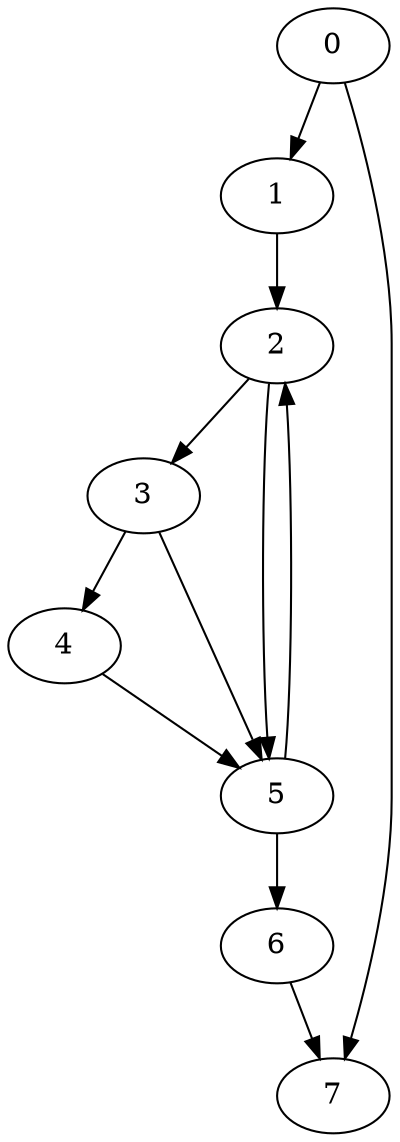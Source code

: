 digraph {
	0
	1
	2
	3
	4
	5
	6
	7
	2 -> 5
	3 -> 5
	4 -> 5
	5 -> 6
	0 -> 7
	6 -> 7
	0 -> 1
	1 -> 2
	5 -> 2
	2 -> 3
	3 -> 4
}
